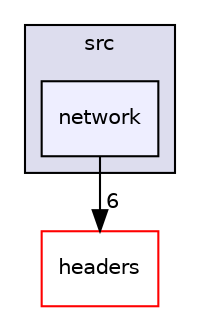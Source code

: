 digraph "/home/runner/work/PEPITAS-Cryptocurrency/PEPITAS-Cryptocurrency/tests/src/network" {
  compound=true
  node [ fontsize="10", fontname="Helvetica"];
  edge [ labelfontsize="10", labelfontname="Helvetica"];
  subgraph clusterdir_171063ca2b6d8df6d9147a9ad3041fe6 {
    graph [ bgcolor="#ddddee", pencolor="black", label="src" fontname="Helvetica", fontsize="10", URL="dir_171063ca2b6d8df6d9147a9ad3041fe6.html"]
  dir_f871d3269b3d4970db105cd4ebba1724 [shape=box, label="network", style="filled", fillcolor="#eeeeff", pencolor="black", URL="dir_f871d3269b3d4970db105cd4ebba1724.html"];
  }
  dir_7f57b1e41c5acd0e859ae5f3a2b075a9 [shape=box label="headers" fillcolor="white" style="filled" color="red" URL="dir_7f57b1e41c5acd0e859ae5f3a2b075a9.html"];
  dir_f871d3269b3d4970db105cd4ebba1724->dir_7f57b1e41c5acd0e859ae5f3a2b075a9 [headlabel="6", labeldistance=1.5 headhref="dir_000023_000000.html"];
}
